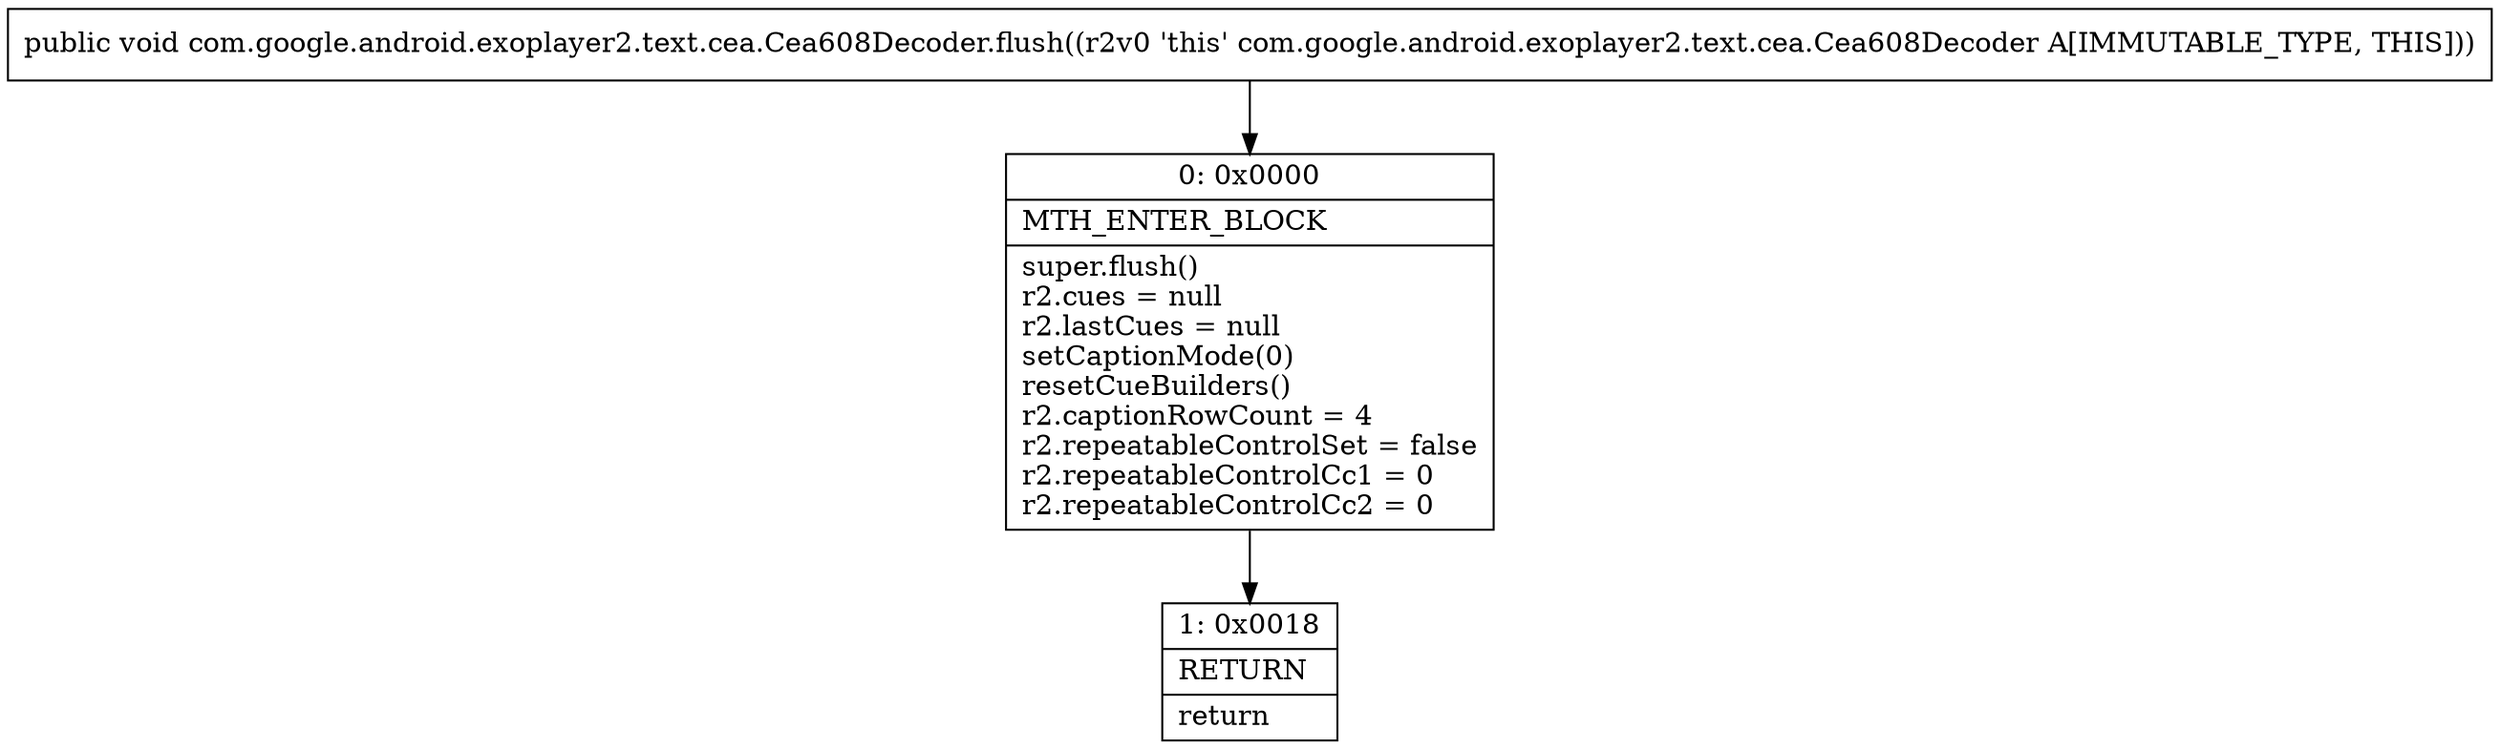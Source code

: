 digraph "CFG forcom.google.android.exoplayer2.text.cea.Cea608Decoder.flush()V" {
Node_0 [shape=record,label="{0\:\ 0x0000|MTH_ENTER_BLOCK\l|super.flush()\lr2.cues = null\lr2.lastCues = null\lsetCaptionMode(0)\lresetCueBuilders()\lr2.captionRowCount = 4\lr2.repeatableControlSet = false\lr2.repeatableControlCc1 = 0\lr2.repeatableControlCc2 = 0\l}"];
Node_1 [shape=record,label="{1\:\ 0x0018|RETURN\l|return\l}"];
MethodNode[shape=record,label="{public void com.google.android.exoplayer2.text.cea.Cea608Decoder.flush((r2v0 'this' com.google.android.exoplayer2.text.cea.Cea608Decoder A[IMMUTABLE_TYPE, THIS])) }"];
MethodNode -> Node_0;
Node_0 -> Node_1;
}

